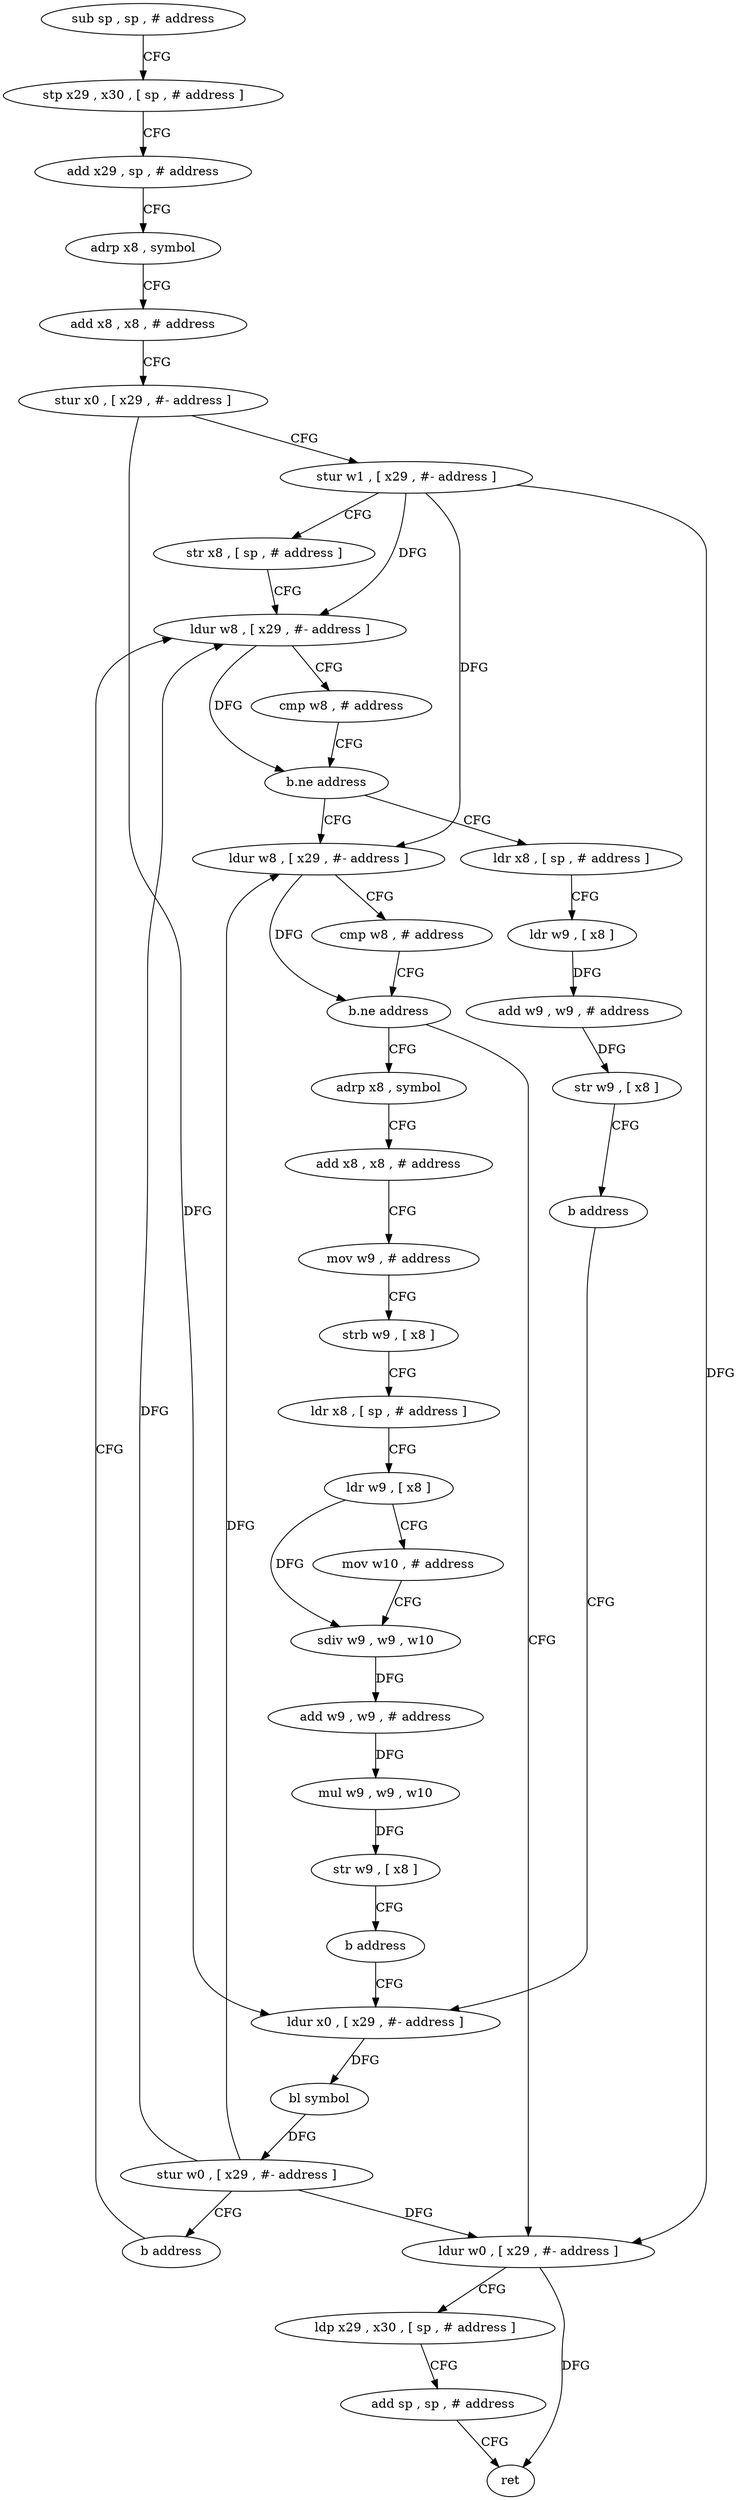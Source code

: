 digraph "func" {
"4205404" [label = "sub sp , sp , # address" ]
"4205408" [label = "stp x29 , x30 , [ sp , # address ]" ]
"4205412" [label = "add x29 , sp , # address" ]
"4205416" [label = "adrp x8 , symbol" ]
"4205420" [label = "add x8 , x8 , # address" ]
"4205424" [label = "stur x0 , [ x29 , #- address ]" ]
"4205428" [label = "stur w1 , [ x29 , #- address ]" ]
"4205432" [label = "str x8 , [ sp , # address ]" ]
"4205436" [label = "ldur w8 , [ x29 , #- address ]" ]
"4205468" [label = "ldur w8 , [ x29 , #- address ]" ]
"4205472" [label = "cmp w8 , # address" ]
"4205476" [label = "b.ne address" ]
"4205528" [label = "ldur w0 , [ x29 , #- address ]" ]
"4205480" [label = "adrp x8 , symbol" ]
"4205448" [label = "ldr x8 , [ sp , # address ]" ]
"4205452" [label = "ldr w9 , [ x8 ]" ]
"4205456" [label = "add w9 , w9 , # address" ]
"4205460" [label = "str w9 , [ x8 ]" ]
"4205464" [label = "b address" ]
"4205544" [label = "ldur x0 , [ x29 , #- address ]" ]
"4205532" [label = "ldp x29 , x30 , [ sp , # address ]" ]
"4205536" [label = "add sp , sp , # address" ]
"4205540" [label = "ret" ]
"4205484" [label = "add x8 , x8 , # address" ]
"4205488" [label = "mov w9 , # address" ]
"4205492" [label = "strb w9 , [ x8 ]" ]
"4205496" [label = "ldr x8 , [ sp , # address ]" ]
"4205500" [label = "ldr w9 , [ x8 ]" ]
"4205504" [label = "mov w10 , # address" ]
"4205508" [label = "sdiv w9 , w9 , w10" ]
"4205512" [label = "add w9 , w9 , # address" ]
"4205516" [label = "mul w9 , w9 , w10" ]
"4205520" [label = "str w9 , [ x8 ]" ]
"4205524" [label = "b address" ]
"4205548" [label = "bl symbol" ]
"4205552" [label = "stur w0 , [ x29 , #- address ]" ]
"4205556" [label = "b address" ]
"4205440" [label = "cmp w8 , # address" ]
"4205444" [label = "b.ne address" ]
"4205404" -> "4205408" [ label = "CFG" ]
"4205408" -> "4205412" [ label = "CFG" ]
"4205412" -> "4205416" [ label = "CFG" ]
"4205416" -> "4205420" [ label = "CFG" ]
"4205420" -> "4205424" [ label = "CFG" ]
"4205424" -> "4205428" [ label = "CFG" ]
"4205424" -> "4205544" [ label = "DFG" ]
"4205428" -> "4205432" [ label = "CFG" ]
"4205428" -> "4205436" [ label = "DFG" ]
"4205428" -> "4205468" [ label = "DFG" ]
"4205428" -> "4205528" [ label = "DFG" ]
"4205432" -> "4205436" [ label = "CFG" ]
"4205436" -> "4205440" [ label = "CFG" ]
"4205436" -> "4205444" [ label = "DFG" ]
"4205468" -> "4205472" [ label = "CFG" ]
"4205468" -> "4205476" [ label = "DFG" ]
"4205472" -> "4205476" [ label = "CFG" ]
"4205476" -> "4205528" [ label = "CFG" ]
"4205476" -> "4205480" [ label = "CFG" ]
"4205528" -> "4205532" [ label = "CFG" ]
"4205528" -> "4205540" [ label = "DFG" ]
"4205480" -> "4205484" [ label = "CFG" ]
"4205448" -> "4205452" [ label = "CFG" ]
"4205452" -> "4205456" [ label = "DFG" ]
"4205456" -> "4205460" [ label = "DFG" ]
"4205460" -> "4205464" [ label = "CFG" ]
"4205464" -> "4205544" [ label = "CFG" ]
"4205544" -> "4205548" [ label = "DFG" ]
"4205532" -> "4205536" [ label = "CFG" ]
"4205536" -> "4205540" [ label = "CFG" ]
"4205484" -> "4205488" [ label = "CFG" ]
"4205488" -> "4205492" [ label = "CFG" ]
"4205492" -> "4205496" [ label = "CFG" ]
"4205496" -> "4205500" [ label = "CFG" ]
"4205500" -> "4205504" [ label = "CFG" ]
"4205500" -> "4205508" [ label = "DFG" ]
"4205504" -> "4205508" [ label = "CFG" ]
"4205508" -> "4205512" [ label = "DFG" ]
"4205512" -> "4205516" [ label = "DFG" ]
"4205516" -> "4205520" [ label = "DFG" ]
"4205520" -> "4205524" [ label = "CFG" ]
"4205524" -> "4205544" [ label = "CFG" ]
"4205548" -> "4205552" [ label = "DFG" ]
"4205552" -> "4205556" [ label = "CFG" ]
"4205552" -> "4205436" [ label = "DFG" ]
"4205552" -> "4205468" [ label = "DFG" ]
"4205552" -> "4205528" [ label = "DFG" ]
"4205556" -> "4205436" [ label = "CFG" ]
"4205440" -> "4205444" [ label = "CFG" ]
"4205444" -> "4205468" [ label = "CFG" ]
"4205444" -> "4205448" [ label = "CFG" ]
}
